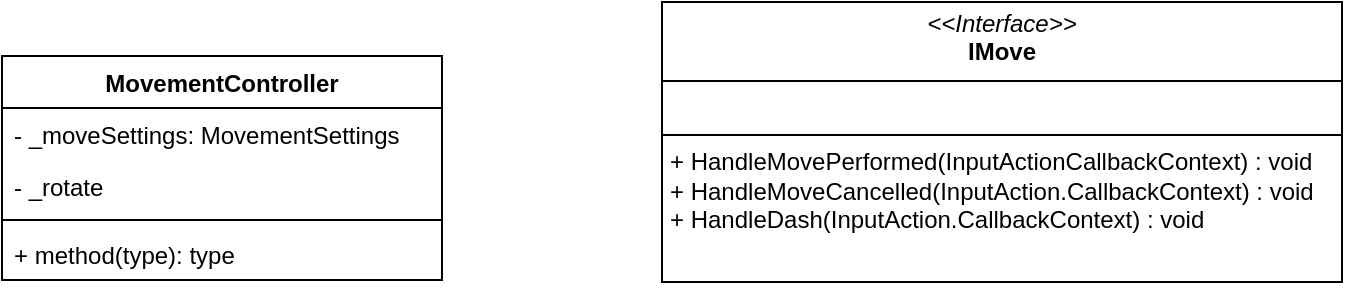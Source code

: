 <mxfile version="24.6.4" type="github">
  <diagram name="Page-1" id="H3KnHBIow6JzWXQ-eB6e">
    <mxGraphModel dx="683" dy="351" grid="1" gridSize="10" guides="1" tooltips="1" connect="1" arrows="1" fold="1" page="1" pageScale="1" pageWidth="827" pageHeight="1169" math="0" shadow="0">
      <root>
        <mxCell id="0" />
        <mxCell id="1" parent="0" />
        <mxCell id="hPAWKD4GeXSCBepMoPcs-1" value="MovementController" style="swimlane;fontStyle=1;align=center;verticalAlign=top;childLayout=stackLayout;horizontal=1;startSize=26;horizontalStack=0;resizeParent=1;resizeParentMax=0;resizeLast=0;collapsible=1;marginBottom=0;whiteSpace=wrap;html=1;" vertex="1" parent="1">
          <mxGeometry x="160" y="117" width="220" height="112" as="geometry" />
        </mxCell>
        <mxCell id="hPAWKD4GeXSCBepMoPcs-2" value="- _moveSettings: MovementSettings" style="text;strokeColor=none;fillColor=none;align=left;verticalAlign=top;spacingLeft=4;spacingRight=4;overflow=hidden;rotatable=0;points=[[0,0.5],[1,0.5]];portConstraint=eastwest;whiteSpace=wrap;html=1;" vertex="1" parent="hPAWKD4GeXSCBepMoPcs-1">
          <mxGeometry y="26" width="220" height="26" as="geometry" />
        </mxCell>
        <mxCell id="hPAWKD4GeXSCBepMoPcs-8" value="- _rotate" style="text;strokeColor=none;fillColor=none;align=left;verticalAlign=top;spacingLeft=4;spacingRight=4;overflow=hidden;rotatable=0;points=[[0,0.5],[1,0.5]];portConstraint=eastwest;whiteSpace=wrap;html=1;" vertex="1" parent="hPAWKD4GeXSCBepMoPcs-1">
          <mxGeometry y="52" width="220" height="26" as="geometry" />
        </mxCell>
        <mxCell id="hPAWKD4GeXSCBepMoPcs-3" value="" style="line;strokeWidth=1;fillColor=none;align=left;verticalAlign=middle;spacingTop=-1;spacingLeft=3;spacingRight=3;rotatable=0;labelPosition=right;points=[];portConstraint=eastwest;strokeColor=inherit;" vertex="1" parent="hPAWKD4GeXSCBepMoPcs-1">
          <mxGeometry y="78" width="220" height="8" as="geometry" />
        </mxCell>
        <mxCell id="hPAWKD4GeXSCBepMoPcs-4" value="+ method(type): type" style="text;strokeColor=none;fillColor=none;align=left;verticalAlign=top;spacingLeft=4;spacingRight=4;overflow=hidden;rotatable=0;points=[[0,0.5],[1,0.5]];portConstraint=eastwest;whiteSpace=wrap;html=1;" vertex="1" parent="hPAWKD4GeXSCBepMoPcs-1">
          <mxGeometry y="86" width="220" height="26" as="geometry" />
        </mxCell>
        <mxCell id="hPAWKD4GeXSCBepMoPcs-5" value="&lt;p style=&quot;margin:0px;margin-top:4px;text-align:center;&quot;&gt;&lt;i&gt;&amp;lt;&amp;lt;Interface&amp;gt;&amp;gt;&lt;/i&gt;&lt;br&gt;&lt;b&gt;IMove&lt;/b&gt;&lt;/p&gt;&lt;hr size=&quot;1&quot; style=&quot;border-style:solid;&quot;&gt;&lt;p style=&quot;margin:0px;margin-left:4px;&quot;&gt;&lt;br&gt;&lt;/p&gt;&lt;hr size=&quot;1&quot; style=&quot;border-style:solid;&quot;&gt;&lt;p style=&quot;margin:0px;margin-left:4px;&quot;&gt;+ HandleMovePerformed(InputActionCallbackContext) : void&lt;/p&gt;&lt;p style=&quot;margin:0px;margin-left:4px;&quot;&gt;+ HandleMoveCancelled(InputAction.CallbackContext) : void&lt;/p&gt;&lt;p style=&quot;margin:0px;margin-left:4px;&quot;&gt;+ HandleDash(InputAction.CallbackContext) : void&lt;/p&gt;" style="verticalAlign=top;align=left;overflow=fill;html=1;whiteSpace=wrap;" vertex="1" parent="1">
          <mxGeometry x="490" y="90" width="340" height="140" as="geometry" />
        </mxCell>
      </root>
    </mxGraphModel>
  </diagram>
</mxfile>
